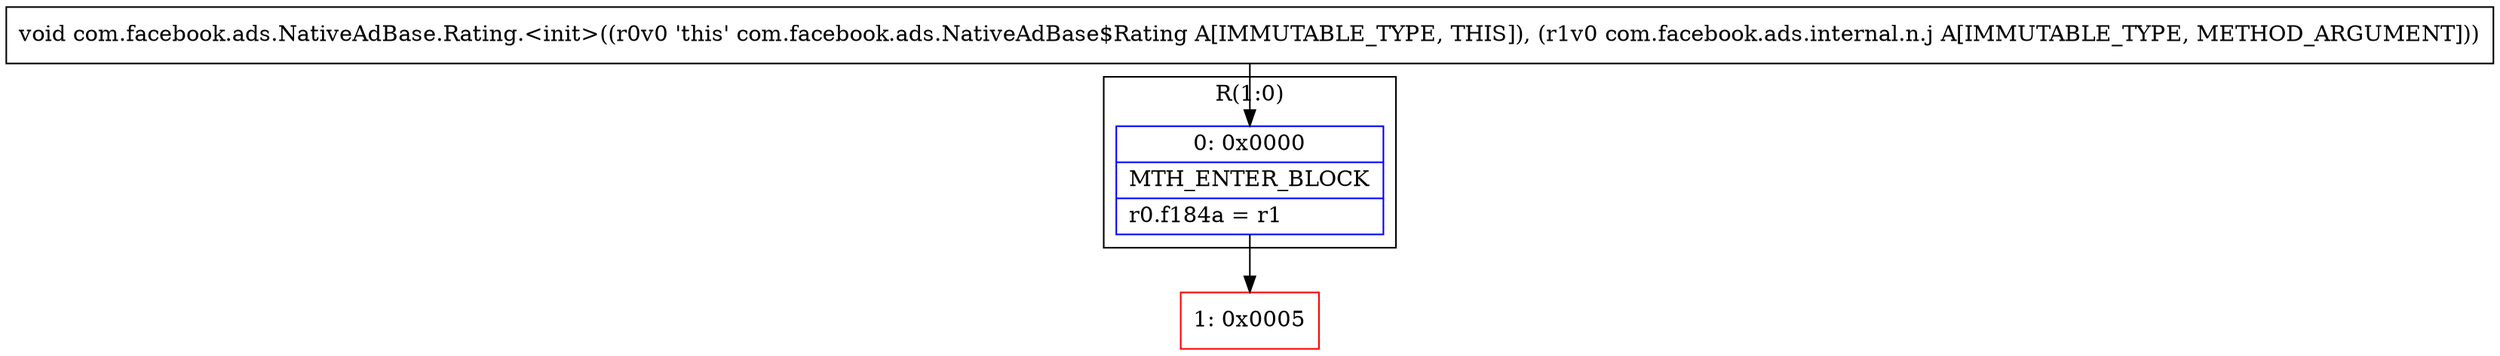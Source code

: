 digraph "CFG forcom.facebook.ads.NativeAdBase.Rating.\<init\>(Lcom\/facebook\/ads\/internal\/n\/j;)V" {
subgraph cluster_Region_2114461829 {
label = "R(1:0)";
node [shape=record,color=blue];
Node_0 [shape=record,label="{0\:\ 0x0000|MTH_ENTER_BLOCK\l|r0.f184a = r1\l}"];
}
Node_1 [shape=record,color=red,label="{1\:\ 0x0005}"];
MethodNode[shape=record,label="{void com.facebook.ads.NativeAdBase.Rating.\<init\>((r0v0 'this' com.facebook.ads.NativeAdBase$Rating A[IMMUTABLE_TYPE, THIS]), (r1v0 com.facebook.ads.internal.n.j A[IMMUTABLE_TYPE, METHOD_ARGUMENT])) }"];
MethodNode -> Node_0;
Node_0 -> Node_1;
}

